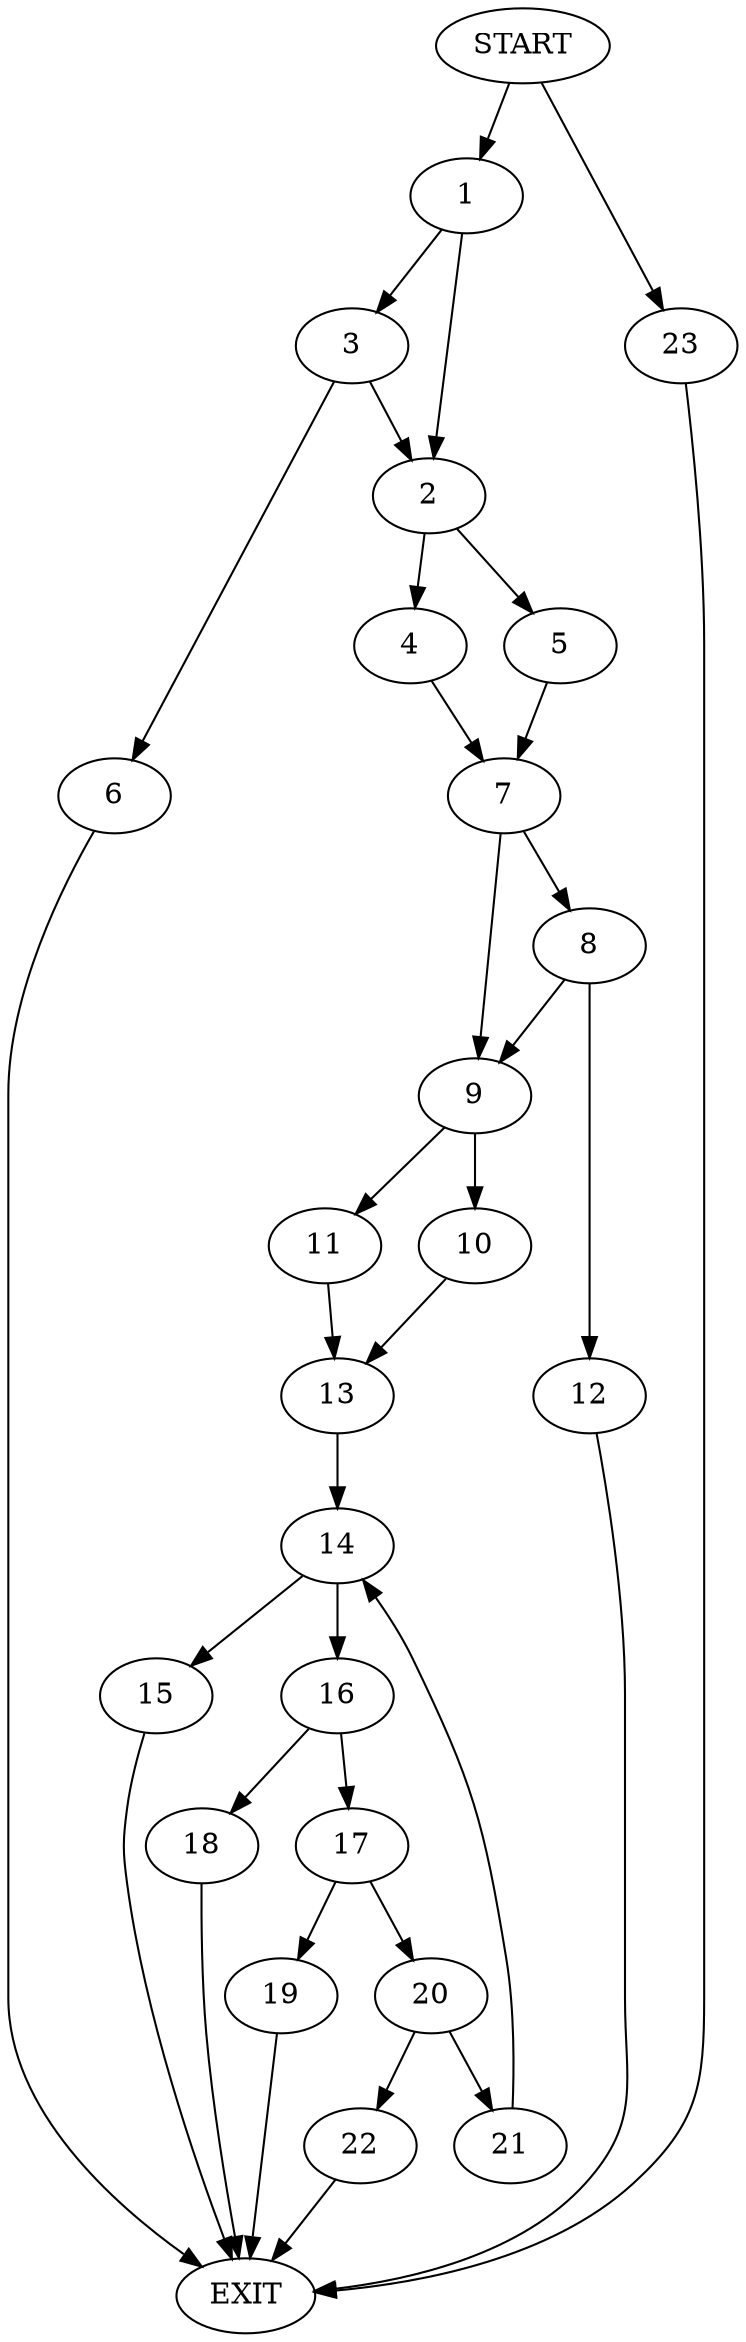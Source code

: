digraph {
0 [label="START"]
24 [label="EXIT"]
0 -> 1
1 -> 2
1 -> 3
2 -> 4
2 -> 5
3 -> 2
3 -> 6
6 -> 24
5 -> 7
4 -> 7
7 -> 8
7 -> 9
9 -> 10
9 -> 11
8 -> 12
8 -> 9
12 -> 24
10 -> 13
11 -> 13
13 -> 14
14 -> 15
14 -> 16
16 -> 17
16 -> 18
15 -> 24
18 -> 24
17 -> 19
17 -> 20
19 -> 24
20 -> 21
20 -> 22
22 -> 24
21 -> 14
0 -> 23
23 -> 24
}
